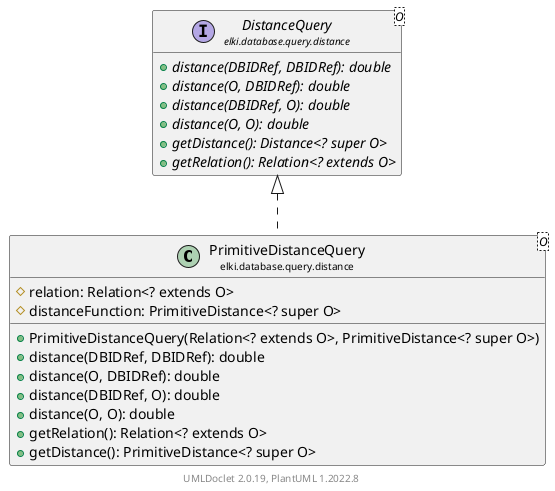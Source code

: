 @startuml
    remove .*\.(Instance|Par|Parameterizer|Factory)$
    set namespaceSeparator none
    hide empty fields
    hide empty methods

    class "<size:14>PrimitiveDistanceQuery\n<size:10>elki.database.query.distance" as elki.database.query.distance.PrimitiveDistanceQuery<O> [[PrimitiveDistanceQuery.html]] {
        #relation: Relation<? extends O>
        #distanceFunction: PrimitiveDistance<? super O>
        +PrimitiveDistanceQuery(Relation<? extends O>, PrimitiveDistance<? super O>)
        +distance(DBIDRef, DBIDRef): double
        +distance(O, DBIDRef): double
        +distance(DBIDRef, O): double
        +distance(O, O): double
        +getRelation(): Relation<? extends O>
        +getDistance(): PrimitiveDistance<? super O>
    }

    interface "<size:14>DistanceQuery\n<size:10>elki.database.query.distance" as elki.database.query.distance.DistanceQuery<O> [[DistanceQuery.html]] {
        {abstract} +distance(DBIDRef, DBIDRef): double
        {abstract} +distance(O, DBIDRef): double
        {abstract} +distance(DBIDRef, O): double
        {abstract} +distance(O, O): double
        {abstract} +getDistance(): Distance<? super O>
        {abstract} +getRelation(): Relation<? extends O>
    }

    elki.database.query.distance.DistanceQuery <|.. elki.database.query.distance.PrimitiveDistanceQuery

    center footer UMLDoclet 2.0.19, PlantUML 1.2022.8
@enduml
